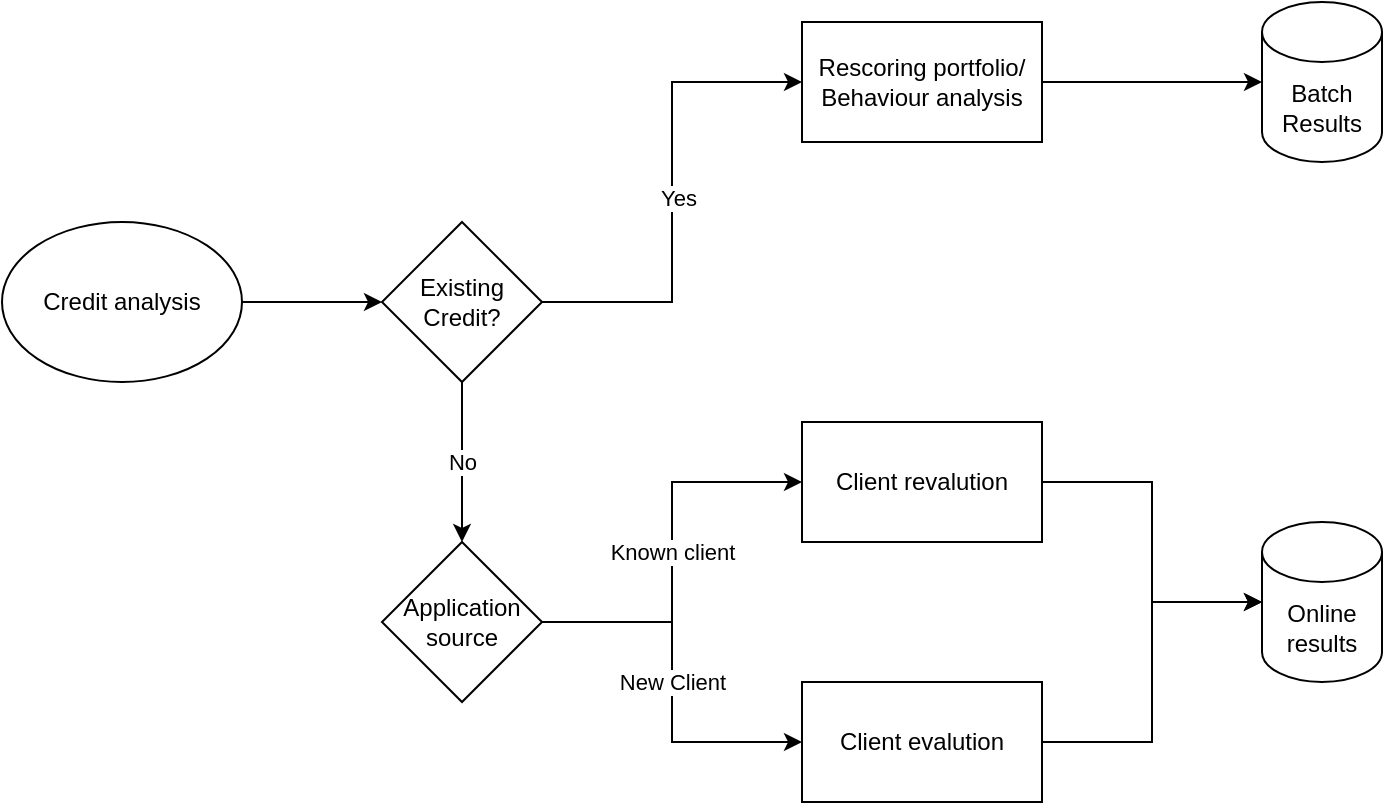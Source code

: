 <mxfile version="26.0.2">
  <diagram name="Page-1" id="42789a77-a242-8287-6e28-9cd8cfd52e62">
    <mxGraphModel dx="855" dy="483" grid="1" gridSize="10" guides="1" tooltips="1" connect="1" arrows="1" fold="1" page="1" pageScale="1" pageWidth="1100" pageHeight="850" background="none" math="0" shadow="0">
      <root>
        <mxCell id="0" />
        <mxCell id="1" parent="0" />
        <mxCell id="2Ren05nBFYA0H8QlB7UZ-4" style="edgeStyle=orthogonalEdgeStyle;rounded=0;orthogonalLoop=1;jettySize=auto;html=1;entryX=0;entryY=0.5;entryDx=0;entryDy=0;" edge="1" parent="1" source="2Ren05nBFYA0H8QlB7UZ-1" target="2Ren05nBFYA0H8QlB7UZ-2">
          <mxGeometry relative="1" as="geometry" />
        </mxCell>
        <mxCell id="2Ren05nBFYA0H8QlB7UZ-1" value="Credit analysis" style="ellipse;whiteSpace=wrap;html=1;" vertex="1" parent="1">
          <mxGeometry x="70" y="230" width="120" height="80" as="geometry" />
        </mxCell>
        <mxCell id="2Ren05nBFYA0H8QlB7UZ-6" style="edgeStyle=orthogonalEdgeStyle;rounded=0;orthogonalLoop=1;jettySize=auto;html=1;entryX=0;entryY=0.5;entryDx=0;entryDy=0;" edge="1" parent="1" source="2Ren05nBFYA0H8QlB7UZ-2" target="2Ren05nBFYA0H8QlB7UZ-5">
          <mxGeometry relative="1" as="geometry" />
        </mxCell>
        <mxCell id="2Ren05nBFYA0H8QlB7UZ-7" value="Yes" style="edgeLabel;html=1;align=center;verticalAlign=middle;resizable=0;points=[];" vertex="1" connectable="0" parent="2Ren05nBFYA0H8QlB7UZ-6">
          <mxGeometry x="-0.021" y="-3" relative="1" as="geometry">
            <mxPoint as="offset" />
          </mxGeometry>
        </mxCell>
        <mxCell id="2Ren05nBFYA0H8QlB7UZ-19" value="No" style="edgeStyle=orthogonalEdgeStyle;rounded=0;orthogonalLoop=1;jettySize=auto;html=1;entryX=0.5;entryY=0;entryDx=0;entryDy=0;" edge="1" parent="1" source="2Ren05nBFYA0H8QlB7UZ-2" target="2Ren05nBFYA0H8QlB7UZ-10">
          <mxGeometry relative="1" as="geometry" />
        </mxCell>
        <mxCell id="2Ren05nBFYA0H8QlB7UZ-2" value="Existing&lt;br&gt;Credit?" style="rhombus;whiteSpace=wrap;html=1;" vertex="1" parent="1">
          <mxGeometry x="260" y="230" width="80" height="80" as="geometry" />
        </mxCell>
        <mxCell id="2Ren05nBFYA0H8QlB7UZ-9" style="edgeStyle=orthogonalEdgeStyle;rounded=0;orthogonalLoop=1;jettySize=auto;html=1;" edge="1" parent="1" source="2Ren05nBFYA0H8QlB7UZ-5" target="2Ren05nBFYA0H8QlB7UZ-8">
          <mxGeometry relative="1" as="geometry" />
        </mxCell>
        <mxCell id="2Ren05nBFYA0H8QlB7UZ-5" value="Rescoring portfolio/&lt;div&gt;Behaviour analysis&lt;/div&gt;" style="rounded=0;whiteSpace=wrap;html=1;" vertex="1" parent="1">
          <mxGeometry x="470" y="130" width="120" height="60" as="geometry" />
        </mxCell>
        <mxCell id="2Ren05nBFYA0H8QlB7UZ-8" value="Batch Results" style="shape=cylinder3;whiteSpace=wrap;html=1;boundedLbl=1;backgroundOutline=1;size=15;" vertex="1" parent="1">
          <mxGeometry x="700" y="120" width="60" height="80" as="geometry" />
        </mxCell>
        <mxCell id="2Ren05nBFYA0H8QlB7UZ-16" value="New Client" style="edgeStyle=orthogonalEdgeStyle;rounded=0;orthogonalLoop=1;jettySize=auto;html=1;entryX=0;entryY=0.5;entryDx=0;entryDy=0;" edge="1" parent="1" source="2Ren05nBFYA0H8QlB7UZ-10" target="2Ren05nBFYA0H8QlB7UZ-13">
          <mxGeometry relative="1" as="geometry" />
        </mxCell>
        <mxCell id="2Ren05nBFYA0H8QlB7UZ-17" value="Known client" style="edgeStyle=orthogonalEdgeStyle;rounded=0;orthogonalLoop=1;jettySize=auto;html=1;" edge="1" parent="1" source="2Ren05nBFYA0H8QlB7UZ-10" target="2Ren05nBFYA0H8QlB7UZ-12">
          <mxGeometry relative="1" as="geometry">
            <mxPoint as="offset" />
          </mxGeometry>
        </mxCell>
        <mxCell id="2Ren05nBFYA0H8QlB7UZ-10" value="Application source" style="rhombus;whiteSpace=wrap;html=1;" vertex="1" parent="1">
          <mxGeometry x="260" y="390" width="80" height="80" as="geometry" />
        </mxCell>
        <mxCell id="2Ren05nBFYA0H8QlB7UZ-21" style="edgeStyle=orthogonalEdgeStyle;rounded=0;orthogonalLoop=1;jettySize=auto;html=1;" edge="1" parent="1" source="2Ren05nBFYA0H8QlB7UZ-12" target="2Ren05nBFYA0H8QlB7UZ-20">
          <mxGeometry relative="1" as="geometry" />
        </mxCell>
        <mxCell id="2Ren05nBFYA0H8QlB7UZ-12" value="Client revalution" style="rounded=0;whiteSpace=wrap;html=1;" vertex="1" parent="1">
          <mxGeometry x="470" y="330" width="120" height="60" as="geometry" />
        </mxCell>
        <mxCell id="2Ren05nBFYA0H8QlB7UZ-13" value="Client evalution" style="rounded=0;whiteSpace=wrap;html=1;" vertex="1" parent="1">
          <mxGeometry x="470" y="460" width="120" height="60" as="geometry" />
        </mxCell>
        <mxCell id="2Ren05nBFYA0H8QlB7UZ-20" value="Online results" style="shape=cylinder3;whiteSpace=wrap;html=1;boundedLbl=1;backgroundOutline=1;size=15;" vertex="1" parent="1">
          <mxGeometry x="700" y="380" width="60" height="80" as="geometry" />
        </mxCell>
        <mxCell id="2Ren05nBFYA0H8QlB7UZ-22" style="edgeStyle=orthogonalEdgeStyle;rounded=0;orthogonalLoop=1;jettySize=auto;html=1;entryX=0;entryY=0.5;entryDx=0;entryDy=0;entryPerimeter=0;" edge="1" parent="1" source="2Ren05nBFYA0H8QlB7UZ-13" target="2Ren05nBFYA0H8QlB7UZ-20">
          <mxGeometry relative="1" as="geometry" />
        </mxCell>
      </root>
    </mxGraphModel>
  </diagram>
</mxfile>
